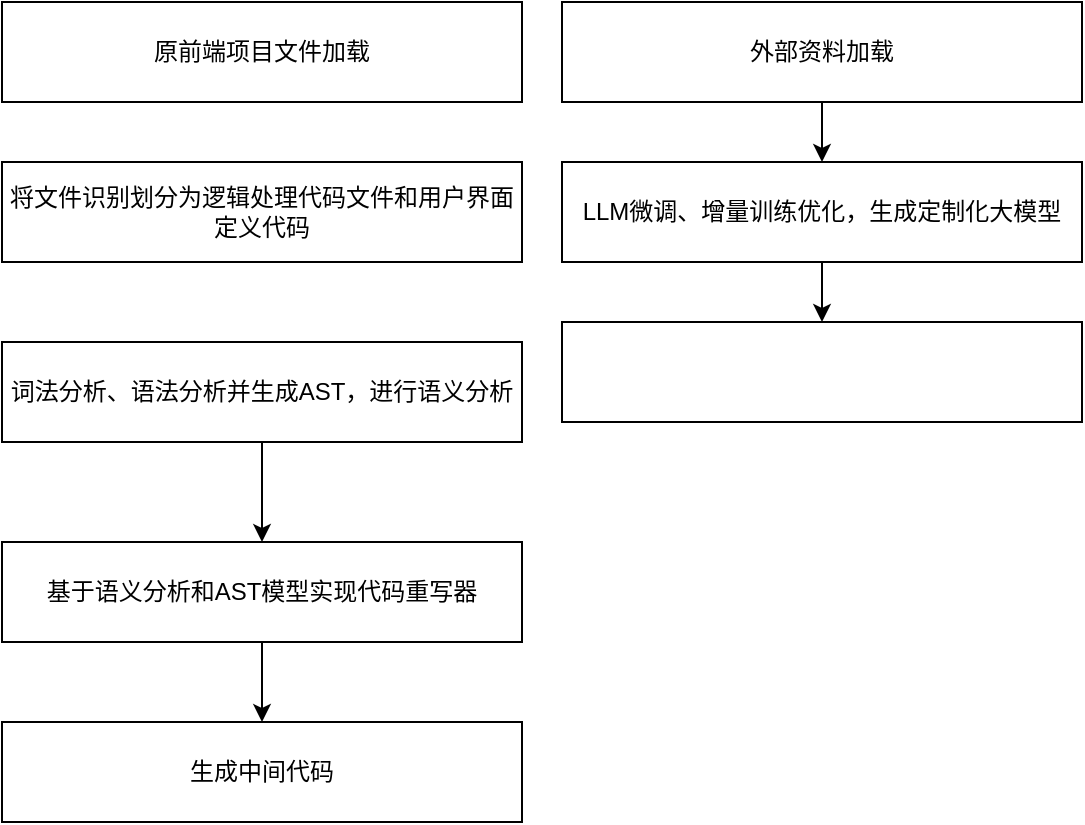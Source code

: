 <mxfile version="21.7.2" type="github">
  <diagram id="C5RBs43oDa-KdzZeNtuy" name="Page-1">
    <mxGraphModel dx="626" dy="614" grid="1" gridSize="10" guides="1" tooltips="1" connect="1" arrows="1" fold="1" page="1" pageScale="1" pageWidth="827" pageHeight="1169" math="0" shadow="0">
      <root>
        <mxCell id="WIyWlLk6GJQsqaUBKTNV-0" />
        <mxCell id="WIyWlLk6GJQsqaUBKTNV-1" parent="WIyWlLk6GJQsqaUBKTNV-0" />
        <mxCell id="rbufSnZRN1GEDMOjBrBJ-2" value="原前端项目文件加载" style="rounded=0;whiteSpace=wrap;html=1;" vertex="1" parent="WIyWlLk6GJQsqaUBKTNV-1">
          <mxGeometry x="230" y="50" width="260" height="50" as="geometry" />
        </mxCell>
        <mxCell id="rbufSnZRN1GEDMOjBrBJ-6" style="edgeStyle=orthogonalEdgeStyle;rounded=0;orthogonalLoop=1;jettySize=auto;html=1;" edge="1" parent="WIyWlLk6GJQsqaUBKTNV-1" source="rbufSnZRN1GEDMOjBrBJ-3" target="rbufSnZRN1GEDMOjBrBJ-5">
          <mxGeometry relative="1" as="geometry" />
        </mxCell>
        <mxCell id="rbufSnZRN1GEDMOjBrBJ-3" value="词法分析、语法分析并生成AST，进行语义分析" style="rounded=0;whiteSpace=wrap;html=1;" vertex="1" parent="WIyWlLk6GJQsqaUBKTNV-1">
          <mxGeometry x="230" y="220" width="260" height="50" as="geometry" />
        </mxCell>
        <mxCell id="rbufSnZRN1GEDMOjBrBJ-8" style="edgeStyle=orthogonalEdgeStyle;rounded=0;orthogonalLoop=1;jettySize=auto;html=1;entryX=0.5;entryY=0;entryDx=0;entryDy=0;" edge="1" parent="WIyWlLk6GJQsqaUBKTNV-1" source="rbufSnZRN1GEDMOjBrBJ-5" target="rbufSnZRN1GEDMOjBrBJ-7">
          <mxGeometry relative="1" as="geometry" />
        </mxCell>
        <mxCell id="rbufSnZRN1GEDMOjBrBJ-5" value="基于语义分析和AST模型实现代码重写器" style="rounded=0;whiteSpace=wrap;html=1;" vertex="1" parent="WIyWlLk6GJQsqaUBKTNV-1">
          <mxGeometry x="230" y="320" width="260" height="50" as="geometry" />
        </mxCell>
        <mxCell id="rbufSnZRN1GEDMOjBrBJ-7" value="生成中间代码" style="rounded=0;whiteSpace=wrap;html=1;" vertex="1" parent="WIyWlLk6GJQsqaUBKTNV-1">
          <mxGeometry x="230" y="410" width="260" height="50" as="geometry" />
        </mxCell>
        <mxCell id="rbufSnZRN1GEDMOjBrBJ-9" value="将文件识别划分为逻辑处理代码文件和用户界面定义代码" style="rounded=0;whiteSpace=wrap;html=1;" vertex="1" parent="WIyWlLk6GJQsqaUBKTNV-1">
          <mxGeometry x="230" y="130" width="260" height="50" as="geometry" />
        </mxCell>
        <mxCell id="rbufSnZRN1GEDMOjBrBJ-13" style="edgeStyle=orthogonalEdgeStyle;rounded=0;orthogonalLoop=1;jettySize=auto;html=1;entryX=0.5;entryY=0;entryDx=0;entryDy=0;" edge="1" parent="WIyWlLk6GJQsqaUBKTNV-1" source="rbufSnZRN1GEDMOjBrBJ-10" target="rbufSnZRN1GEDMOjBrBJ-11">
          <mxGeometry relative="1" as="geometry" />
        </mxCell>
        <mxCell id="rbufSnZRN1GEDMOjBrBJ-10" value="外部资料加载" style="rounded=0;whiteSpace=wrap;html=1;" vertex="1" parent="WIyWlLk6GJQsqaUBKTNV-1">
          <mxGeometry x="510" y="50" width="260" height="50" as="geometry" />
        </mxCell>
        <mxCell id="rbufSnZRN1GEDMOjBrBJ-15" style="edgeStyle=orthogonalEdgeStyle;rounded=0;orthogonalLoop=1;jettySize=auto;html=1;entryX=0.5;entryY=0;entryDx=0;entryDy=0;" edge="1" parent="WIyWlLk6GJQsqaUBKTNV-1" source="rbufSnZRN1GEDMOjBrBJ-11" target="rbufSnZRN1GEDMOjBrBJ-14">
          <mxGeometry relative="1" as="geometry" />
        </mxCell>
        <mxCell id="rbufSnZRN1GEDMOjBrBJ-11" value="LLM微调、增量训练优化，生成定制化大模型" style="rounded=0;whiteSpace=wrap;html=1;" vertex="1" parent="WIyWlLk6GJQsqaUBKTNV-1">
          <mxGeometry x="510" y="130" width="260" height="50" as="geometry" />
        </mxCell>
        <mxCell id="rbufSnZRN1GEDMOjBrBJ-14" value="" style="rounded=0;whiteSpace=wrap;html=1;" vertex="1" parent="WIyWlLk6GJQsqaUBKTNV-1">
          <mxGeometry x="510" y="210" width="260" height="50" as="geometry" />
        </mxCell>
      </root>
    </mxGraphModel>
  </diagram>
</mxfile>
